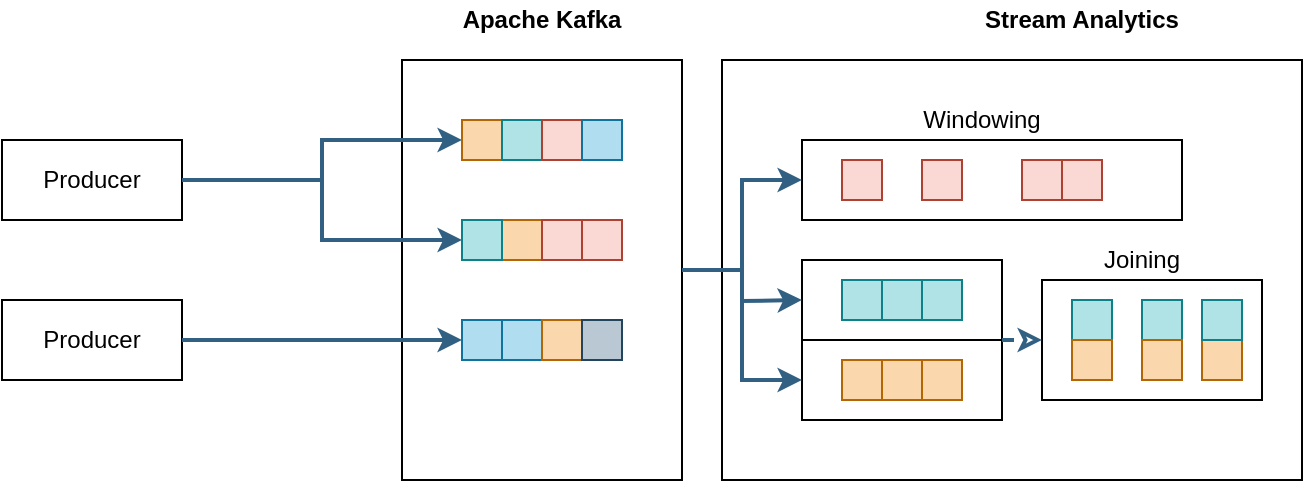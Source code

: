 <mxfile version="14.7.6" type="device"><diagram id="Wz7SuUrzpOPnRTZ5LaFo" name="Page-1"><mxGraphModel dx="1063" dy="694" grid="1" gridSize="10" guides="1" tooltips="1" connect="1" arrows="1" fold="1" page="1" pageScale="1" pageWidth="850" pageHeight="1100" math="0" shadow="0"><root><mxCell id="0"/><mxCell id="1" parent="0"/><mxCell id="ZqyD7rpAVvoVEnPrX1mJ-1" value="" style="rounded=0;whiteSpace=wrap;html=1;" vertex="1" parent="1"><mxGeometry x="410" y="90" width="290" height="210" as="geometry"/></mxCell><mxCell id="ZqyD7rpAVvoVEnPrX1mJ-2" value="" style="rounded=0;whiteSpace=wrap;html=1;" vertex="1" parent="1"><mxGeometry x="570" y="200" width="110" height="60" as="geometry"/></mxCell><mxCell id="ZqyD7rpAVvoVEnPrX1mJ-3" value="" style="rounded=0;whiteSpace=wrap;html=1;" vertex="1" parent="1"><mxGeometry x="450" y="230" width="100" height="40" as="geometry"/></mxCell><mxCell id="ZqyD7rpAVvoVEnPrX1mJ-4" value="" style="rounded=0;whiteSpace=wrap;html=1;" vertex="1" parent="1"><mxGeometry x="450" y="190" width="100" height="40" as="geometry"/></mxCell><mxCell id="ZqyD7rpAVvoVEnPrX1mJ-5" value="" style="rounded=0;whiteSpace=wrap;html=1;" vertex="1" parent="1"><mxGeometry x="450" y="130" width="190" height="40" as="geometry"/></mxCell><mxCell id="ZqyD7rpAVvoVEnPrX1mJ-6" value="" style="rounded=0;whiteSpace=wrap;html=1;" vertex="1" parent="1"><mxGeometry x="250" y="90" width="140" height="210" as="geometry"/></mxCell><mxCell id="ZqyD7rpAVvoVEnPrX1mJ-7" style="edgeStyle=orthogonalEdgeStyle;rounded=0;orthogonalLoop=1;jettySize=auto;html=1;entryX=0;entryY=0.5;entryDx=0;entryDy=0;fillColor=#bac8d3;strokeWidth=2;strokeColor=#316082;" edge="1" parent="1" source="ZqyD7rpAVvoVEnPrX1mJ-8" target="ZqyD7rpAVvoVEnPrX1mJ-18"><mxGeometry relative="1" as="geometry"/></mxCell><mxCell id="ZqyD7rpAVvoVEnPrX1mJ-8" value="Producer" style="rounded=0;whiteSpace=wrap;html=1;" vertex="1" parent="1"><mxGeometry x="50" y="130" width="90" height="40" as="geometry"/></mxCell><mxCell id="ZqyD7rpAVvoVEnPrX1mJ-9" value="Apache Kafka" style="text;html=1;strokeColor=none;fillColor=none;align=center;verticalAlign=middle;whiteSpace=wrap;rounded=0;fontStyle=1" vertex="1" parent="1"><mxGeometry x="260" y="60" width="120" height="20" as="geometry"/></mxCell><mxCell id="ZqyD7rpAVvoVEnPrX1mJ-10" value="Producer" style="rounded=0;whiteSpace=wrap;html=1;" vertex="1" parent="1"><mxGeometry x="50" y="210" width="90" height="40" as="geometry"/></mxCell><mxCell id="ZqyD7rpAVvoVEnPrX1mJ-11" style="edgeStyle=orthogonalEdgeStyle;rounded=0;orthogonalLoop=1;jettySize=auto;html=1;entryX=0;entryY=0.5;entryDx=0;entryDy=0;fillColor=#bac8d3;strokeWidth=2;strokeColor=#316082;exitX=1;exitY=0.5;exitDx=0;exitDy=0;" edge="1" parent="1" source="ZqyD7rpAVvoVEnPrX1mJ-8" target="ZqyD7rpAVvoVEnPrX1mJ-13"><mxGeometry relative="1" as="geometry"><mxPoint x="150" y="140" as="sourcePoint"/><mxPoint x="290" y="190" as="targetPoint"/></mxGeometry></mxCell><mxCell id="ZqyD7rpAVvoVEnPrX1mJ-12" style="edgeStyle=orthogonalEdgeStyle;rounded=0;orthogonalLoop=1;jettySize=auto;html=1;entryX=0;entryY=0.5;entryDx=0;entryDy=0;fillColor=#bac8d3;strokeWidth=2;strokeColor=#316082;exitX=1;exitY=0.5;exitDx=0;exitDy=0;" edge="1" parent="1" source="ZqyD7rpAVvoVEnPrX1mJ-10" target="ZqyD7rpAVvoVEnPrX1mJ-20"><mxGeometry relative="1" as="geometry"><mxPoint x="150" y="140" as="sourcePoint"/><mxPoint x="290" y="140" as="targetPoint"/><Array as="points"><mxPoint x="170" y="230"/><mxPoint x="170" y="230"/></Array></mxGeometry></mxCell><mxCell id="ZqyD7rpAVvoVEnPrX1mJ-13" value="" style="whiteSpace=wrap;html=1;aspect=fixed;fillColor=#fad7ac;strokeColor=#b46504;" vertex="1" parent="1"><mxGeometry x="280" y="120" width="20" height="20" as="geometry"/></mxCell><mxCell id="ZqyD7rpAVvoVEnPrX1mJ-14" value="" style="whiteSpace=wrap;html=1;aspect=fixed;fillColor=#b0e3e6;strokeColor=#0e8088;" vertex="1" parent="1"><mxGeometry x="300" y="120" width="20" height="20" as="geometry"/></mxCell><mxCell id="ZqyD7rpAVvoVEnPrX1mJ-15" value="" style="whiteSpace=wrap;html=1;aspect=fixed;fillColor=#fad9d5;strokeColor=#ae4132;" vertex="1" parent="1"><mxGeometry x="320" y="120" width="20" height="20" as="geometry"/></mxCell><mxCell id="ZqyD7rpAVvoVEnPrX1mJ-16" value="" style="whiteSpace=wrap;html=1;aspect=fixed;fillColor=#b1ddf0;strokeColor=#10739e;" vertex="1" parent="1"><mxGeometry x="340" y="120" width="20" height="20" as="geometry"/></mxCell><mxCell id="ZqyD7rpAVvoVEnPrX1mJ-17" value="" style="whiteSpace=wrap;html=1;aspect=fixed;fillColor=#fad7ac;strokeColor=#b46504;" vertex="1" parent="1"><mxGeometry x="300" y="170" width="20" height="20" as="geometry"/></mxCell><mxCell id="ZqyD7rpAVvoVEnPrX1mJ-18" value="" style="whiteSpace=wrap;html=1;aspect=fixed;fillColor=#b0e3e6;strokeColor=#0e8088;" vertex="1" parent="1"><mxGeometry x="280" y="170" width="20" height="20" as="geometry"/></mxCell><mxCell id="ZqyD7rpAVvoVEnPrX1mJ-19" value="" style="whiteSpace=wrap;html=1;aspect=fixed;fillColor=#fad9d5;strokeColor=#ae4132;" vertex="1" parent="1"><mxGeometry x="320" y="170" width="20" height="20" as="geometry"/></mxCell><mxCell id="ZqyD7rpAVvoVEnPrX1mJ-20" value="" style="whiteSpace=wrap;html=1;aspect=fixed;fillColor=#b1ddf0;strokeColor=#10739e;" vertex="1" parent="1"><mxGeometry x="280" y="220" width="20" height="20" as="geometry"/></mxCell><mxCell id="ZqyD7rpAVvoVEnPrX1mJ-21" value="" style="whiteSpace=wrap;html=1;aspect=fixed;fillColor=#fad9d5;strokeColor=#ae4132;" vertex="1" parent="1"><mxGeometry x="340" y="170" width="20" height="20" as="geometry"/></mxCell><mxCell id="ZqyD7rpAVvoVEnPrX1mJ-22" value="" style="whiteSpace=wrap;html=1;aspect=fixed;fillColor=#b1ddf0;strokeColor=#10739e;" vertex="1" parent="1"><mxGeometry x="300" y="220" width="20" height="20" as="geometry"/></mxCell><mxCell id="ZqyD7rpAVvoVEnPrX1mJ-23" value="" style="whiteSpace=wrap;html=1;aspect=fixed;fillColor=#fad7ac;strokeColor=#b46504;" vertex="1" parent="1"><mxGeometry x="320" y="220" width="20" height="20" as="geometry"/></mxCell><mxCell id="ZqyD7rpAVvoVEnPrX1mJ-24" value="" style="whiteSpace=wrap;html=1;aspect=fixed;fillColor=#bac8d3;strokeColor=#23445d;" vertex="1" parent="1"><mxGeometry x="340" y="220" width="20" height="20" as="geometry"/></mxCell><mxCell id="ZqyD7rpAVvoVEnPrX1mJ-25" value="" style="whiteSpace=wrap;html=1;aspect=fixed;fillColor=#fad9d5;strokeColor=#ae4132;" vertex="1" parent="1"><mxGeometry x="470" y="140" width="20" height="20" as="geometry"/></mxCell><mxCell id="ZqyD7rpAVvoVEnPrX1mJ-26" value="" style="whiteSpace=wrap;html=1;aspect=fixed;fillColor=#fad9d5;strokeColor=#ae4132;" vertex="1" parent="1"><mxGeometry x="510" y="140" width="20" height="20" as="geometry"/></mxCell><mxCell id="ZqyD7rpAVvoVEnPrX1mJ-27" value="" style="whiteSpace=wrap;html=1;aspect=fixed;fillColor=#fad9d5;strokeColor=#ae4132;" vertex="1" parent="1"><mxGeometry x="560" y="140" width="20" height="20" as="geometry"/></mxCell><mxCell id="ZqyD7rpAVvoVEnPrX1mJ-28" value="" style="whiteSpace=wrap;html=1;aspect=fixed;fillColor=#fad9d5;strokeColor=#ae4132;" vertex="1" parent="1"><mxGeometry x="580" y="140" width="20" height="20" as="geometry"/></mxCell><mxCell id="ZqyD7rpAVvoVEnPrX1mJ-29" value="" style="whiteSpace=wrap;html=1;aspect=fixed;fillColor=#b0e3e6;strokeColor=#0e8088;" vertex="1" parent="1"><mxGeometry x="470" y="200" width="20" height="20" as="geometry"/></mxCell><mxCell id="ZqyD7rpAVvoVEnPrX1mJ-30" value="" style="whiteSpace=wrap;html=1;aspect=fixed;fillColor=#b0e3e6;strokeColor=#0e8088;" vertex="1" parent="1"><mxGeometry x="490" y="200" width="20" height="20" as="geometry"/></mxCell><mxCell id="ZqyD7rpAVvoVEnPrX1mJ-31" value="" style="whiteSpace=wrap;html=1;aspect=fixed;fillColor=#b0e3e6;strokeColor=#0e8088;" vertex="1" parent="1"><mxGeometry x="510" y="200" width="20" height="20" as="geometry"/></mxCell><mxCell id="ZqyD7rpAVvoVEnPrX1mJ-32" value="" style="whiteSpace=wrap;html=1;aspect=fixed;fillColor=#fad7ac;strokeColor=#b46504;" vertex="1" parent="1"><mxGeometry x="470" y="240" width="20" height="20" as="geometry"/></mxCell><mxCell id="ZqyD7rpAVvoVEnPrX1mJ-33" value="" style="whiteSpace=wrap;html=1;aspect=fixed;fillColor=#fad7ac;strokeColor=#b46504;" vertex="1" parent="1"><mxGeometry x="490" y="240" width="20" height="20" as="geometry"/></mxCell><mxCell id="ZqyD7rpAVvoVEnPrX1mJ-34" value="" style="whiteSpace=wrap;html=1;aspect=fixed;fillColor=#fad7ac;strokeColor=#b46504;" vertex="1" parent="1"><mxGeometry x="510" y="240" width="20" height="20" as="geometry"/></mxCell><mxCell id="ZqyD7rpAVvoVEnPrX1mJ-35" style="edgeStyle=orthogonalEdgeStyle;rounded=0;orthogonalLoop=1;jettySize=auto;html=1;fillColor=#bac8d3;strokeWidth=2;strokeColor=#316082;exitX=1;exitY=0.5;exitDx=0;exitDy=0;entryX=0;entryY=0.5;entryDx=0;entryDy=0;" edge="1" parent="1" source="ZqyD7rpAVvoVEnPrX1mJ-6" target="ZqyD7rpAVvoVEnPrX1mJ-5"><mxGeometry relative="1" as="geometry"><mxPoint x="150" y="140" as="sourcePoint"/><mxPoint x="430" y="150" as="targetPoint"/></mxGeometry></mxCell><mxCell id="ZqyD7rpAVvoVEnPrX1mJ-36" style="edgeStyle=orthogonalEdgeStyle;rounded=0;orthogonalLoop=1;jettySize=auto;html=1;fillColor=#bac8d3;strokeWidth=2;strokeColor=#316082;exitX=1;exitY=0.5;exitDx=0;exitDy=0;" edge="1" parent="1" source="ZqyD7rpAVvoVEnPrX1mJ-6"><mxGeometry relative="1" as="geometry"><mxPoint x="400" y="245" as="sourcePoint"/><mxPoint x="450" y="210" as="targetPoint"/></mxGeometry></mxCell><mxCell id="ZqyD7rpAVvoVEnPrX1mJ-37" value="Stream Analytics" style="text;html=1;strokeColor=none;fillColor=none;align=center;verticalAlign=middle;whiteSpace=wrap;rounded=0;fontStyle=1" vertex="1" parent="1"><mxGeometry x="530" y="60" width="120" height="20" as="geometry"/></mxCell><mxCell id="ZqyD7rpAVvoVEnPrX1mJ-38" value="Windowing" style="text;html=1;strokeColor=none;fillColor=none;align=center;verticalAlign=middle;whiteSpace=wrap;rounded=0;" vertex="1" parent="1"><mxGeometry x="520" y="110" width="40" height="20" as="geometry"/></mxCell><mxCell id="ZqyD7rpAVvoVEnPrX1mJ-39" style="edgeStyle=orthogonalEdgeStyle;rounded=0;orthogonalLoop=1;jettySize=auto;html=1;fillColor=#bac8d3;strokeWidth=2;strokeColor=#316082;exitX=1;exitY=0.5;exitDx=0;exitDy=0;entryX=0;entryY=0.5;entryDx=0;entryDy=0;" edge="1" parent="1" source="ZqyD7rpAVvoVEnPrX1mJ-6" target="ZqyD7rpAVvoVEnPrX1mJ-3"><mxGeometry relative="1" as="geometry"><mxPoint x="400" y="240" as="sourcePoint"/><mxPoint x="460" y="220" as="targetPoint"/></mxGeometry></mxCell><mxCell id="ZqyD7rpAVvoVEnPrX1mJ-40" value="" style="whiteSpace=wrap;html=1;aspect=fixed;fillColor=#b0e3e6;strokeColor=#0e8088;" vertex="1" parent="1"><mxGeometry x="620" y="210" width="20" height="20" as="geometry"/></mxCell><mxCell id="ZqyD7rpAVvoVEnPrX1mJ-41" value="" style="whiteSpace=wrap;html=1;aspect=fixed;fillColor=#fad7ac;strokeColor=#b46504;" vertex="1" parent="1"><mxGeometry x="620" y="230" width="20" height="20" as="geometry"/></mxCell><mxCell id="ZqyD7rpAVvoVEnPrX1mJ-42" value="" style="whiteSpace=wrap;html=1;aspect=fixed;fillColor=#b0e3e6;strokeColor=#0e8088;" vertex="1" parent="1"><mxGeometry x="585" y="210" width="20" height="20" as="geometry"/></mxCell><mxCell id="ZqyD7rpAVvoVEnPrX1mJ-43" value="" style="whiteSpace=wrap;html=1;aspect=fixed;fillColor=#fad7ac;strokeColor=#b46504;" vertex="1" parent="1"><mxGeometry x="585" y="230" width="20" height="20" as="geometry"/></mxCell><mxCell id="ZqyD7rpAVvoVEnPrX1mJ-44" value="" style="whiteSpace=wrap;html=1;aspect=fixed;fillColor=#fad7ac;strokeColor=#b46504;" vertex="1" parent="1"><mxGeometry x="650" y="230" width="20" height="20" as="geometry"/></mxCell><mxCell id="ZqyD7rpAVvoVEnPrX1mJ-45" value="" style="whiteSpace=wrap;html=1;aspect=fixed;fillColor=#b0e3e6;strokeColor=#0e8088;" vertex="1" parent="1"><mxGeometry x="650" y="210" width="20" height="20" as="geometry"/></mxCell><mxCell id="ZqyD7rpAVvoVEnPrX1mJ-46" value="" style="endArrow=classic;dashed=1;html=1;strokeColor=#316082;strokeWidth=2;exitX=1;exitY=1;exitDx=0;exitDy=0;endFill=0;" edge="1" parent="1" source="ZqyD7rpAVvoVEnPrX1mJ-4"><mxGeometry width="50" height="50" relative="1" as="geometry"><mxPoint x="720" y="-75" as="sourcePoint"/><mxPoint x="570" y="230" as="targetPoint"/></mxGeometry></mxCell><mxCell id="ZqyD7rpAVvoVEnPrX1mJ-47" value="Joining" style="text;html=1;strokeColor=none;fillColor=none;align=center;verticalAlign=middle;whiteSpace=wrap;rounded=0;" vertex="1" parent="1"><mxGeometry x="600" y="180" width="40" height="20" as="geometry"/></mxCell></root></mxGraphModel></diagram></mxfile>